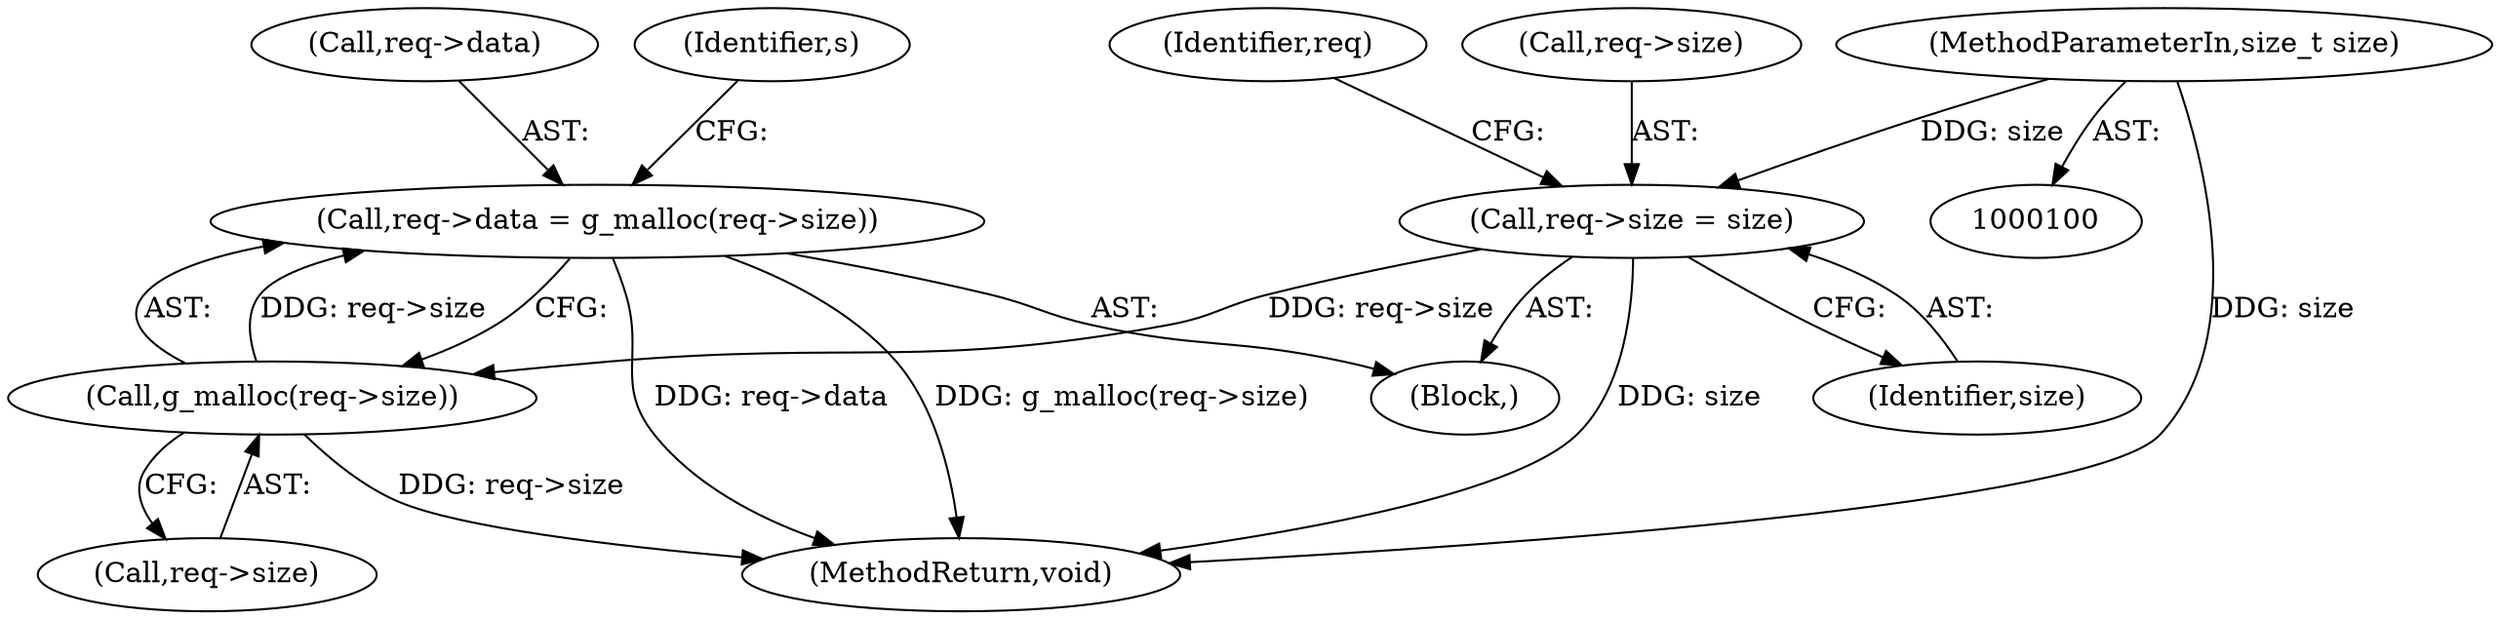 digraph "0_qemu_60253ed1e6ec6d8e5ef2efe7bf755f475dce9956_0@API" {
"1000143" [label="(Call,req->data = g_malloc(req->size))"];
"1000147" [label="(Call,g_malloc(req->size))"];
"1000128" [label="(Call,req->size = size)"];
"1000102" [label="(MethodParameterIn,size_t size)"];
"1000116" [label="(Block,)"];
"1000129" [label="(Call,req->size)"];
"1000128" [label="(Call,req->size = size)"];
"1000135" [label="(Identifier,req)"];
"1000152" [label="(Identifier,s)"];
"1000144" [label="(Call,req->data)"];
"1000148" [label="(Call,req->size)"];
"1000132" [label="(Identifier,size)"];
"1000102" [label="(MethodParameterIn,size_t size)"];
"1000163" [label="(MethodReturn,void)"];
"1000147" [label="(Call,g_malloc(req->size))"];
"1000143" [label="(Call,req->data = g_malloc(req->size))"];
"1000143" -> "1000116"  [label="AST: "];
"1000143" -> "1000147"  [label="CFG: "];
"1000144" -> "1000143"  [label="AST: "];
"1000147" -> "1000143"  [label="AST: "];
"1000152" -> "1000143"  [label="CFG: "];
"1000143" -> "1000163"  [label="DDG: g_malloc(req->size)"];
"1000143" -> "1000163"  [label="DDG: req->data"];
"1000147" -> "1000143"  [label="DDG: req->size"];
"1000147" -> "1000148"  [label="CFG: "];
"1000148" -> "1000147"  [label="AST: "];
"1000147" -> "1000163"  [label="DDG: req->size"];
"1000128" -> "1000147"  [label="DDG: req->size"];
"1000128" -> "1000116"  [label="AST: "];
"1000128" -> "1000132"  [label="CFG: "];
"1000129" -> "1000128"  [label="AST: "];
"1000132" -> "1000128"  [label="AST: "];
"1000135" -> "1000128"  [label="CFG: "];
"1000128" -> "1000163"  [label="DDG: size"];
"1000102" -> "1000128"  [label="DDG: size"];
"1000102" -> "1000100"  [label="AST: "];
"1000102" -> "1000163"  [label="DDG: size"];
}
